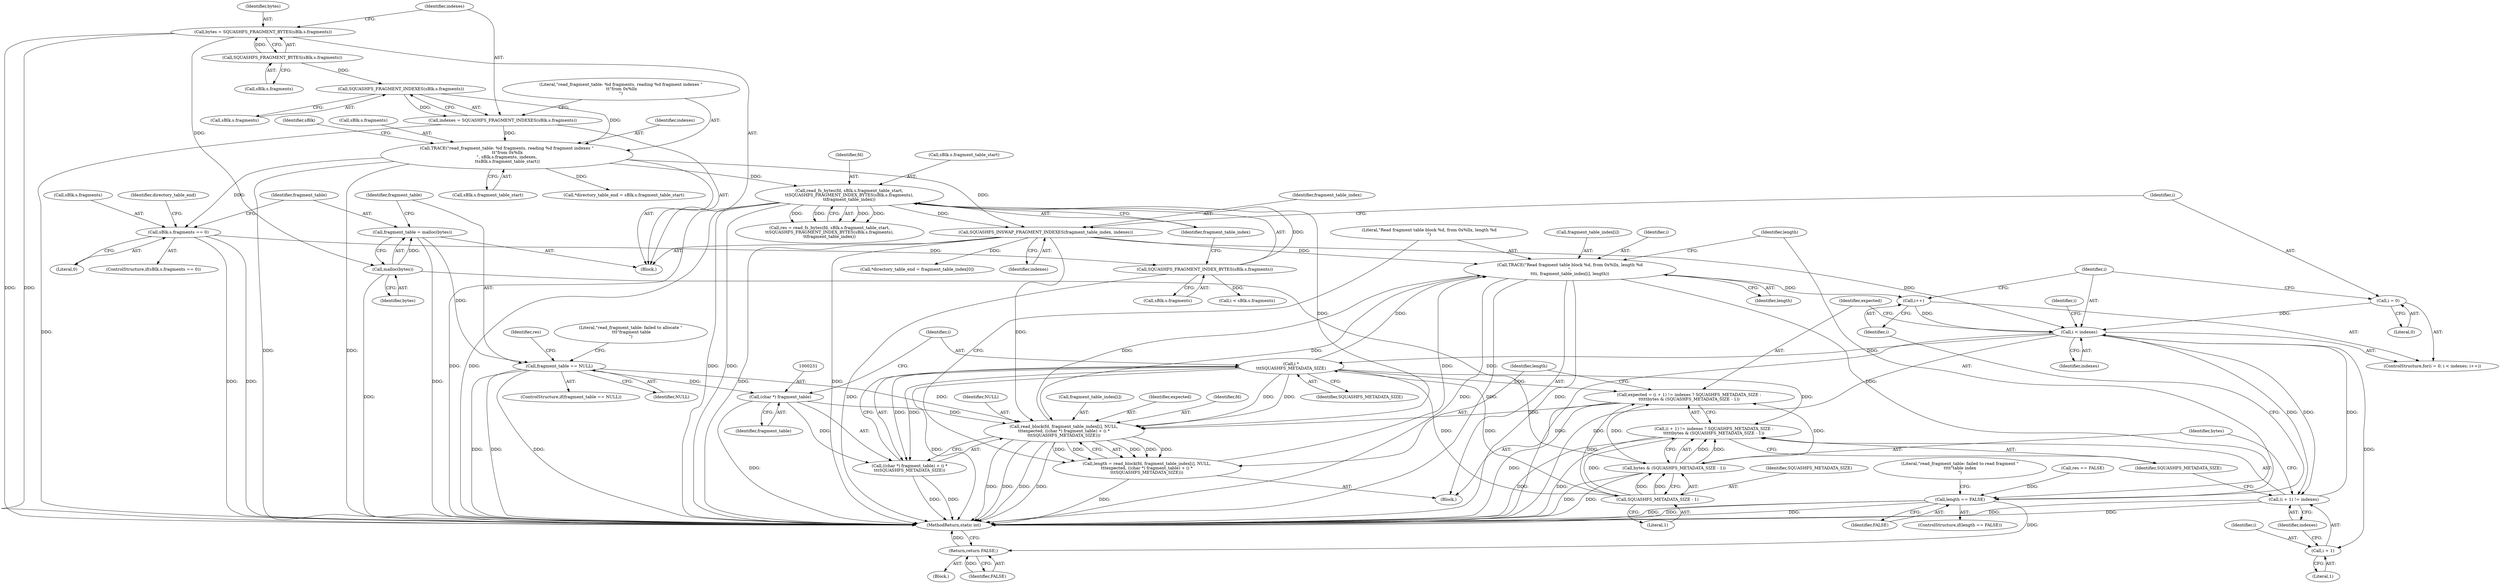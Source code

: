 digraph "1_squashfs-tools_f95864afe8833fe3ad782d714b41378e860977b1_2@array" {
"1000236" [label="(Call,TRACE(\"Read fragment table block %d, from 0x%llx, length %d\n\",\n\t\t\ti, fragment_table_index[i], length))"];
"1000233" [label="(Call,i *\n\t\t\tSQUASHFS_METADATA_SIZE)"];
"1000198" [label="(Call,i < indexes)"];
"1000195" [label="(Call,i = 0)"];
"1000201" [label="(Call,i++)"];
"1000236" [label="(Call,TRACE(\"Read fragment table block %d, from 0x%llx, length %d\n\",\n\t\t\ti, fragment_table_index[i], length))"];
"1000191" [label="(Call,SQUASHFS_INSWAP_FRAGMENT_INDEXES(fragment_table_index, indexes))"];
"1000168" [label="(Call,read_fs_bytes(fd, sBlk.s.fragment_table_start,\n\t\tSQUASHFS_FRAGMENT_INDEX_BYTES(sBlk.s.fragments),\n\t\tfragment_table_index))"];
"1000124" [label="(Call,TRACE(\"read_fragment_table: %d fragments, reading %d fragment indexes \"\n \t\t\"from 0x%llx\n\", sBlk.s.fragments, indexes,\n \t\tsBlk.s.fragment_table_start))"];
"1000117" [label="(Call,SQUASHFS_FRAGMENT_INDEXES(sBlk.s.fragments))"];
"1000108" [label="(Call,SQUASHFS_FRAGMENT_BYTES(sBlk.s.fragments))"];
"1000115" [label="(Call,indexes = SQUASHFS_FRAGMENT_INDEXES(sBlk.s.fragments))"];
"1000175" [label="(Call,SQUASHFS_FRAGMENT_INDEX_BYTES(sBlk.s.fragments))"];
"1000138" [label="(Call,sBlk.s.fragments == 0)"];
"1000222" [label="(Call,read_block(fd, fragment_table_index[i], NULL,\n\t\t\texpected, ((char *) fragment_table) + (i *\n\t\t\tSQUASHFS_METADATA_SIZE)))"];
"1000161" [label="(Call,fragment_table == NULL)"];
"1000156" [label="(Call,fragment_table = malloc(bytes))"];
"1000158" [label="(Call,malloc(bytes))"];
"1000106" [label="(Call,bytes = SQUASHFS_FRAGMENT_BYTES(sBlk.s.fragments))"];
"1000205" [label="(Call,expected = (i + 1) != indexes ? SQUASHFS_METADATA_SIZE :\n\t\t\t\t\tbytes & (SQUASHFS_METADATA_SIZE - 1))"];
"1000216" [label="(Call,SQUASHFS_METADATA_SIZE - 1)"];
"1000214" [label="(Call,bytes & (SQUASHFS_METADATA_SIZE - 1))"];
"1000230" [label="(Call,(char *) fragment_table)"];
"1000220" [label="(Call,length = read_block(fd, fragment_table_index[i], NULL,\n\t\t\texpected, ((char *) fragment_table) + (i *\n\t\t\tSQUASHFS_METADATA_SIZE)))"];
"1000208" [label="(Call,(i + 1) != indexes)"];
"1000209" [label="(Call,i + 1)"];
"1000244" [label="(Call,length == FALSE)"];
"1000250" [label="(Return,return FALSE;)"];
"1000207" [label="(Call,(i + 1) != indexes ? SQUASHFS_METADATA_SIZE :\n\t\t\t\t\tbytes & (SQUASHFS_METADATA_SIZE - 1))"];
"1000229" [label="(Call,((char *) fragment_table) + (i *\n\t\t\tSQUASHFS_METADATA_SIZE))"];
"1000251" [label="(Identifier,FALSE)"];
"1000230" [label="(Call,(char *) fragment_table)"];
"1000124" [label="(Call,TRACE(\"read_fragment_table: %d fragments, reading %d fragment indexes \"\n \t\t\"from 0x%llx\n\", sBlk.s.fragments, indexes,\n \t\tsBlk.s.fragment_table_start))"];
"1000131" [label="(Identifier,indexes)"];
"1000107" [label="(Identifier,bytes)"];
"1000102" [label="(Block,)"];
"1000222" [label="(Call,read_block(fd, fragment_table_index[i], NULL,\n\t\t\texpected, ((char *) fragment_table) + (i *\n\t\t\tSQUASHFS_METADATA_SIZE)))"];
"1000191" [label="(Call,SQUASHFS_INSWAP_FRAGMENT_INDEXES(fragment_table_index, indexes))"];
"1000256" [label="(Call,i < sBlk.s.fragments)"];
"1000141" [label="(Identifier,sBlk)"];
"1000232" [label="(Identifier,fragment_table)"];
"1000206" [label="(Identifier,expected)"];
"1000125" [label="(Literal,\"read_fragment_table: %d fragments, reading %d fragment indexes \"\n \t\t\"from 0x%llx\n\")"];
"1000199" [label="(Identifier,i)"];
"1000202" [label="(Identifier,i)"];
"1000214" [label="(Call,bytes & (SQUASHFS_METADATA_SIZE - 1))"];
"1000176" [label="(Call,sBlk.s.fragments)"];
"1000229" [label="(Call,((char *) fragment_table) + (i *\n\t\t\tSQUASHFS_METADATA_SIZE))"];
"1000209" [label="(Call,i + 1)"];
"1000167" [label="(Identifier,res)"];
"1000215" [label="(Identifier,bytes)"];
"1000196" [label="(Identifier,i)"];
"1000192" [label="(Identifier,fragment_table_index)"];
"1000234" [label="(Identifier,i)"];
"1000168" [label="(Call,read_fs_bytes(fd, sBlk.s.fragment_table_start,\n\t\tSQUASHFS_FRAGMENT_INDEX_BYTES(sBlk.s.fragments),\n\t\tfragment_table_index))"];
"1000236" [label="(Call,TRACE(\"Read fragment table block %d, from 0x%llx, length %d\n\",\n\t\t\ti, fragment_table_index[i], length))"];
"1000144" [label="(Literal,0)"];
"1000195" [label="(Call,i = 0)"];
"1000198" [label="(Call,i < indexes)"];
"1000194" [label="(ControlStructure,for(i = 0; i < indexes; i++))"];
"1000137" [label="(ControlStructure,if(sBlk.s.fragments == 0))"];
"1000239" [label="(Call,fragment_table_index[i])"];
"1000161" [label="(Call,fragment_table == NULL)"];
"1000270" [label="(Call,*directory_table_end = fragment_table_index[0])"];
"1000126" [label="(Call,sBlk.s.fragments)"];
"1000197" [label="(Literal,0)"];
"1000213" [label="(Identifier,SQUASHFS_METADATA_SIZE)"];
"1000159" [label="(Identifier,bytes)"];
"1000162" [label="(Identifier,fragment_table)"];
"1000165" [label="(Literal,\"read_fragment_table: failed to allocate \"\n \t\t\t\"fragment table\n\")"];
"1000278" [label="(MethodReturn,static int)"];
"1000212" [label="(Identifier,indexes)"];
"1000146" [label="(Call,*directory_table_end = sBlk.s.fragment_table_start)"];
"1000160" [label="(ControlStructure,if(fragment_table == NULL))"];
"1000208" [label="(Call,(i + 1) != indexes)"];
"1000116" [label="(Identifier,indexes)"];
"1000224" [label="(Call,fragment_table_index[i])"];
"1000181" [label="(Identifier,fragment_table_index)"];
"1000249" [label="(Literal,\"read_fragment_table: failed to read fragment \"\n\t\t\t\t\"table index\n\")"];
"1000228" [label="(Identifier,expected)"];
"1000218" [label="(Literal,1)"];
"1000244" [label="(Call,length == FALSE)"];
"1000233" [label="(Call,i *\n\t\t\tSQUASHFS_METADATA_SIZE)"];
"1000183" [label="(Call,res == FALSE)"];
"1000207" [label="(Call,(i + 1) != indexes ? SQUASHFS_METADATA_SIZE :\n\t\t\t\t\tbytes & (SQUASHFS_METADATA_SIZE - 1))"];
"1000169" [label="(Identifier,fd)"];
"1000106" [label="(Call,bytes = SQUASHFS_FRAGMENT_BYTES(sBlk.s.fragments))"];
"1000158" [label="(Call,malloc(bytes))"];
"1000166" [label="(Call,res = read_fs_bytes(fd, sBlk.s.fragment_table_start,\n\t\tSQUASHFS_FRAGMENT_INDEX_BYTES(sBlk.s.fragments),\n\t\tfragment_table_index))"];
"1000235" [label="(Identifier,SQUASHFS_METADATA_SIZE)"];
"1000221" [label="(Identifier,length)"];
"1000148" [label="(Identifier,directory_table_end)"];
"1000193" [label="(Identifier,indexes)"];
"1000220" [label="(Call,length = read_block(fd, fragment_table_index[i], NULL,\n\t\t\texpected, ((char *) fragment_table) + (i *\n\t\t\tSQUASHFS_METADATA_SIZE)))"];
"1000238" [label="(Identifier,i)"];
"1000245" [label="(Identifier,length)"];
"1000246" [label="(Identifier,FALSE)"];
"1000157" [label="(Identifier,fragment_table)"];
"1000139" [label="(Call,sBlk.s.fragments)"];
"1000175" [label="(Call,SQUASHFS_FRAGMENT_INDEX_BYTES(sBlk.s.fragments))"];
"1000132" [label="(Call,sBlk.s.fragment_table_start)"];
"1000250" [label="(Return,return FALSE;)"];
"1000108" [label="(Call,SQUASHFS_FRAGMENT_BYTES(sBlk.s.fragments))"];
"1000242" [label="(Identifier,length)"];
"1000200" [label="(Identifier,indexes)"];
"1000201" [label="(Call,i++)"];
"1000210" [label="(Identifier,i)"];
"1000237" [label="(Literal,\"Read fragment table block %d, from 0x%llx, length %d\n\")"];
"1000163" [label="(Identifier,NULL)"];
"1000118" [label="(Call,sBlk.s.fragments)"];
"1000223" [label="(Identifier,fd)"];
"1000138" [label="(Call,sBlk.s.fragments == 0)"];
"1000227" [label="(Identifier,NULL)"];
"1000216" [label="(Call,SQUASHFS_METADATA_SIZE - 1)"];
"1000205" [label="(Call,expected = (i + 1) != indexes ? SQUASHFS_METADATA_SIZE :\n\t\t\t\t\tbytes & (SQUASHFS_METADATA_SIZE - 1))"];
"1000156" [label="(Call,fragment_table = malloc(bytes))"];
"1000203" [label="(Block,)"];
"1000117" [label="(Call,SQUASHFS_FRAGMENT_INDEXES(sBlk.s.fragments))"];
"1000243" [label="(ControlStructure,if(length == FALSE))"];
"1000109" [label="(Call,sBlk.s.fragments)"];
"1000170" [label="(Call,sBlk.s.fragment_table_start)"];
"1000254" [label="(Identifier,i)"];
"1000211" [label="(Literal,1)"];
"1000247" [label="(Block,)"];
"1000115" [label="(Call,indexes = SQUASHFS_FRAGMENT_INDEXES(sBlk.s.fragments))"];
"1000217" [label="(Identifier,SQUASHFS_METADATA_SIZE)"];
"1000236" -> "1000203"  [label="AST: "];
"1000236" -> "1000242"  [label="CFG: "];
"1000237" -> "1000236"  [label="AST: "];
"1000238" -> "1000236"  [label="AST: "];
"1000239" -> "1000236"  [label="AST: "];
"1000242" -> "1000236"  [label="AST: "];
"1000245" -> "1000236"  [label="CFG: "];
"1000236" -> "1000278"  [label="DDG: "];
"1000236" -> "1000278"  [label="DDG: "];
"1000236" -> "1000278"  [label="DDG: "];
"1000236" -> "1000201"  [label="DDG: "];
"1000236" -> "1000222"  [label="DDG: "];
"1000233" -> "1000236"  [label="DDG: "];
"1000191" -> "1000236"  [label="DDG: "];
"1000222" -> "1000236"  [label="DDG: "];
"1000220" -> "1000236"  [label="DDG: "];
"1000236" -> "1000244"  [label="DDG: "];
"1000233" -> "1000229"  [label="AST: "];
"1000233" -> "1000235"  [label="CFG: "];
"1000234" -> "1000233"  [label="AST: "];
"1000235" -> "1000233"  [label="AST: "];
"1000229" -> "1000233"  [label="CFG: "];
"1000233" -> "1000278"  [label="DDG: "];
"1000233" -> "1000205"  [label="DDG: "];
"1000233" -> "1000207"  [label="DDG: "];
"1000233" -> "1000216"  [label="DDG: "];
"1000233" -> "1000222"  [label="DDG: "];
"1000233" -> "1000222"  [label="DDG: "];
"1000233" -> "1000229"  [label="DDG: "];
"1000233" -> "1000229"  [label="DDG: "];
"1000198" -> "1000233"  [label="DDG: "];
"1000216" -> "1000233"  [label="DDG: "];
"1000198" -> "1000194"  [label="AST: "];
"1000198" -> "1000200"  [label="CFG: "];
"1000199" -> "1000198"  [label="AST: "];
"1000200" -> "1000198"  [label="AST: "];
"1000206" -> "1000198"  [label="CFG: "];
"1000254" -> "1000198"  [label="CFG: "];
"1000198" -> "1000278"  [label="DDG: "];
"1000198" -> "1000278"  [label="DDG: "];
"1000195" -> "1000198"  [label="DDG: "];
"1000201" -> "1000198"  [label="DDG: "];
"1000208" -> "1000198"  [label="DDG: "];
"1000191" -> "1000198"  [label="DDG: "];
"1000198" -> "1000208"  [label="DDG: "];
"1000198" -> "1000208"  [label="DDG: "];
"1000198" -> "1000209"  [label="DDG: "];
"1000195" -> "1000194"  [label="AST: "];
"1000195" -> "1000197"  [label="CFG: "];
"1000196" -> "1000195"  [label="AST: "];
"1000197" -> "1000195"  [label="AST: "];
"1000199" -> "1000195"  [label="CFG: "];
"1000201" -> "1000194"  [label="AST: "];
"1000201" -> "1000202"  [label="CFG: "];
"1000202" -> "1000201"  [label="AST: "];
"1000199" -> "1000201"  [label="CFG: "];
"1000191" -> "1000102"  [label="AST: "];
"1000191" -> "1000193"  [label="CFG: "];
"1000192" -> "1000191"  [label="AST: "];
"1000193" -> "1000191"  [label="AST: "];
"1000196" -> "1000191"  [label="CFG: "];
"1000191" -> "1000278"  [label="DDG: "];
"1000191" -> "1000278"  [label="DDG: "];
"1000168" -> "1000191"  [label="DDG: "];
"1000124" -> "1000191"  [label="DDG: "];
"1000191" -> "1000222"  [label="DDG: "];
"1000191" -> "1000270"  [label="DDG: "];
"1000168" -> "1000166"  [label="AST: "];
"1000168" -> "1000181"  [label="CFG: "];
"1000169" -> "1000168"  [label="AST: "];
"1000170" -> "1000168"  [label="AST: "];
"1000175" -> "1000168"  [label="AST: "];
"1000181" -> "1000168"  [label="AST: "];
"1000166" -> "1000168"  [label="CFG: "];
"1000168" -> "1000278"  [label="DDG: "];
"1000168" -> "1000278"  [label="DDG: "];
"1000168" -> "1000278"  [label="DDG: "];
"1000168" -> "1000278"  [label="DDG: "];
"1000168" -> "1000166"  [label="DDG: "];
"1000168" -> "1000166"  [label="DDG: "];
"1000168" -> "1000166"  [label="DDG: "];
"1000168" -> "1000166"  [label="DDG: "];
"1000124" -> "1000168"  [label="DDG: "];
"1000175" -> "1000168"  [label="DDG: "];
"1000168" -> "1000222"  [label="DDG: "];
"1000124" -> "1000102"  [label="AST: "];
"1000124" -> "1000132"  [label="CFG: "];
"1000125" -> "1000124"  [label="AST: "];
"1000126" -> "1000124"  [label="AST: "];
"1000131" -> "1000124"  [label="AST: "];
"1000132" -> "1000124"  [label="AST: "];
"1000141" -> "1000124"  [label="CFG: "];
"1000124" -> "1000278"  [label="DDG: "];
"1000124" -> "1000278"  [label="DDG: "];
"1000117" -> "1000124"  [label="DDG: "];
"1000115" -> "1000124"  [label="DDG: "];
"1000124" -> "1000138"  [label="DDG: "];
"1000124" -> "1000146"  [label="DDG: "];
"1000117" -> "1000115"  [label="AST: "];
"1000117" -> "1000118"  [label="CFG: "];
"1000118" -> "1000117"  [label="AST: "];
"1000115" -> "1000117"  [label="CFG: "];
"1000117" -> "1000115"  [label="DDG: "];
"1000108" -> "1000117"  [label="DDG: "];
"1000108" -> "1000106"  [label="AST: "];
"1000108" -> "1000109"  [label="CFG: "];
"1000109" -> "1000108"  [label="AST: "];
"1000106" -> "1000108"  [label="CFG: "];
"1000108" -> "1000106"  [label="DDG: "];
"1000115" -> "1000102"  [label="AST: "];
"1000116" -> "1000115"  [label="AST: "];
"1000125" -> "1000115"  [label="CFG: "];
"1000115" -> "1000278"  [label="DDG: "];
"1000175" -> "1000176"  [label="CFG: "];
"1000176" -> "1000175"  [label="AST: "];
"1000181" -> "1000175"  [label="CFG: "];
"1000175" -> "1000278"  [label="DDG: "];
"1000138" -> "1000175"  [label="DDG: "];
"1000175" -> "1000256"  [label="DDG: "];
"1000138" -> "1000137"  [label="AST: "];
"1000138" -> "1000144"  [label="CFG: "];
"1000139" -> "1000138"  [label="AST: "];
"1000144" -> "1000138"  [label="AST: "];
"1000148" -> "1000138"  [label="CFG: "];
"1000157" -> "1000138"  [label="CFG: "];
"1000138" -> "1000278"  [label="DDG: "];
"1000138" -> "1000278"  [label="DDG: "];
"1000222" -> "1000220"  [label="AST: "];
"1000222" -> "1000229"  [label="CFG: "];
"1000223" -> "1000222"  [label="AST: "];
"1000224" -> "1000222"  [label="AST: "];
"1000227" -> "1000222"  [label="AST: "];
"1000228" -> "1000222"  [label="AST: "];
"1000229" -> "1000222"  [label="AST: "];
"1000220" -> "1000222"  [label="CFG: "];
"1000222" -> "1000278"  [label="DDG: "];
"1000222" -> "1000278"  [label="DDG: "];
"1000222" -> "1000278"  [label="DDG: "];
"1000222" -> "1000278"  [label="DDG: "];
"1000222" -> "1000220"  [label="DDG: "];
"1000222" -> "1000220"  [label="DDG: "];
"1000222" -> "1000220"  [label="DDG: "];
"1000222" -> "1000220"  [label="DDG: "];
"1000222" -> "1000220"  [label="DDG: "];
"1000161" -> "1000222"  [label="DDG: "];
"1000205" -> "1000222"  [label="DDG: "];
"1000230" -> "1000222"  [label="DDG: "];
"1000161" -> "1000160"  [label="AST: "];
"1000161" -> "1000163"  [label="CFG: "];
"1000162" -> "1000161"  [label="AST: "];
"1000163" -> "1000161"  [label="AST: "];
"1000165" -> "1000161"  [label="CFG: "];
"1000167" -> "1000161"  [label="CFG: "];
"1000161" -> "1000278"  [label="DDG: "];
"1000161" -> "1000278"  [label="DDG: "];
"1000161" -> "1000278"  [label="DDG: "];
"1000156" -> "1000161"  [label="DDG: "];
"1000161" -> "1000230"  [label="DDG: "];
"1000156" -> "1000102"  [label="AST: "];
"1000156" -> "1000158"  [label="CFG: "];
"1000157" -> "1000156"  [label="AST: "];
"1000158" -> "1000156"  [label="AST: "];
"1000162" -> "1000156"  [label="CFG: "];
"1000156" -> "1000278"  [label="DDG: "];
"1000158" -> "1000156"  [label="DDG: "];
"1000158" -> "1000159"  [label="CFG: "];
"1000159" -> "1000158"  [label="AST: "];
"1000158" -> "1000278"  [label="DDG: "];
"1000106" -> "1000158"  [label="DDG: "];
"1000158" -> "1000214"  [label="DDG: "];
"1000106" -> "1000102"  [label="AST: "];
"1000107" -> "1000106"  [label="AST: "];
"1000116" -> "1000106"  [label="CFG: "];
"1000106" -> "1000278"  [label="DDG: "];
"1000106" -> "1000278"  [label="DDG: "];
"1000205" -> "1000203"  [label="AST: "];
"1000205" -> "1000207"  [label="CFG: "];
"1000206" -> "1000205"  [label="AST: "];
"1000207" -> "1000205"  [label="AST: "];
"1000221" -> "1000205"  [label="CFG: "];
"1000205" -> "1000278"  [label="DDG: "];
"1000216" -> "1000205"  [label="DDG: "];
"1000214" -> "1000205"  [label="DDG: "];
"1000214" -> "1000205"  [label="DDG: "];
"1000216" -> "1000214"  [label="AST: "];
"1000216" -> "1000218"  [label="CFG: "];
"1000217" -> "1000216"  [label="AST: "];
"1000218" -> "1000216"  [label="AST: "];
"1000214" -> "1000216"  [label="CFG: "];
"1000216" -> "1000207"  [label="DDG: "];
"1000216" -> "1000214"  [label="DDG: "];
"1000216" -> "1000214"  [label="DDG: "];
"1000214" -> "1000207"  [label="AST: "];
"1000215" -> "1000214"  [label="AST: "];
"1000207" -> "1000214"  [label="CFG: "];
"1000214" -> "1000278"  [label="DDG: "];
"1000214" -> "1000278"  [label="DDG: "];
"1000214" -> "1000207"  [label="DDG: "];
"1000214" -> "1000207"  [label="DDG: "];
"1000230" -> "1000229"  [label="AST: "];
"1000230" -> "1000232"  [label="CFG: "];
"1000231" -> "1000230"  [label="AST: "];
"1000232" -> "1000230"  [label="AST: "];
"1000234" -> "1000230"  [label="CFG: "];
"1000230" -> "1000278"  [label="DDG: "];
"1000230" -> "1000229"  [label="DDG: "];
"1000220" -> "1000203"  [label="AST: "];
"1000221" -> "1000220"  [label="AST: "];
"1000237" -> "1000220"  [label="CFG: "];
"1000220" -> "1000278"  [label="DDG: "];
"1000208" -> "1000207"  [label="AST: "];
"1000208" -> "1000212"  [label="CFG: "];
"1000209" -> "1000208"  [label="AST: "];
"1000212" -> "1000208"  [label="AST: "];
"1000213" -> "1000208"  [label="CFG: "];
"1000215" -> "1000208"  [label="CFG: "];
"1000208" -> "1000278"  [label="DDG: "];
"1000208" -> "1000278"  [label="DDG: "];
"1000209" -> "1000211"  [label="CFG: "];
"1000210" -> "1000209"  [label="AST: "];
"1000211" -> "1000209"  [label="AST: "];
"1000212" -> "1000209"  [label="CFG: "];
"1000244" -> "1000243"  [label="AST: "];
"1000244" -> "1000246"  [label="CFG: "];
"1000245" -> "1000244"  [label="AST: "];
"1000246" -> "1000244"  [label="AST: "];
"1000249" -> "1000244"  [label="CFG: "];
"1000202" -> "1000244"  [label="CFG: "];
"1000244" -> "1000278"  [label="DDG: "];
"1000244" -> "1000278"  [label="DDG: "];
"1000244" -> "1000278"  [label="DDG: "];
"1000183" -> "1000244"  [label="DDG: "];
"1000244" -> "1000250"  [label="DDG: "];
"1000250" -> "1000247"  [label="AST: "];
"1000250" -> "1000251"  [label="CFG: "];
"1000251" -> "1000250"  [label="AST: "];
"1000278" -> "1000250"  [label="CFG: "];
"1000250" -> "1000278"  [label="DDG: "];
"1000251" -> "1000250"  [label="DDG: "];
"1000207" -> "1000213"  [label="CFG: "];
"1000213" -> "1000207"  [label="AST: "];
"1000207" -> "1000278"  [label="DDG: "];
"1000207" -> "1000278"  [label="DDG: "];
"1000229" -> "1000278"  [label="DDG: "];
"1000229" -> "1000278"  [label="DDG: "];
}

